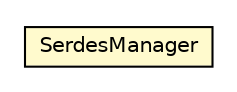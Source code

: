 #!/usr/local/bin/dot
#
# Class diagram 
# Generated by UMLGraph version R5_6-24-gf6e263 (http://www.umlgraph.org/)
#

digraph G {
	edge [fontname="Helvetica",fontsize=10,labelfontname="Helvetica",labelfontsize=10];
	node [fontname="Helvetica",fontsize=10,shape=plaintext];
	nodesep=0.25;
	ranksep=0.5;
	rankdir=LR;
	// org.turbogwt.core.http.client.serialization.SerdesManager
	c4538 [label=<<table title="org.turbogwt.core.http.client.serialization.SerdesManager" border="0" cellborder="1" cellspacing="0" cellpadding="2" port="p" bgcolor="lemonChiffon" href="./SerdesManager.html">
		<tr><td><table border="0" cellspacing="0" cellpadding="1">
<tr><td align="center" balign="center"> SerdesManager </td></tr>
		</table></td></tr>
		</table>>, URL="./SerdesManager.html", fontname="Helvetica", fontcolor="black", fontsize=10.0];
}

